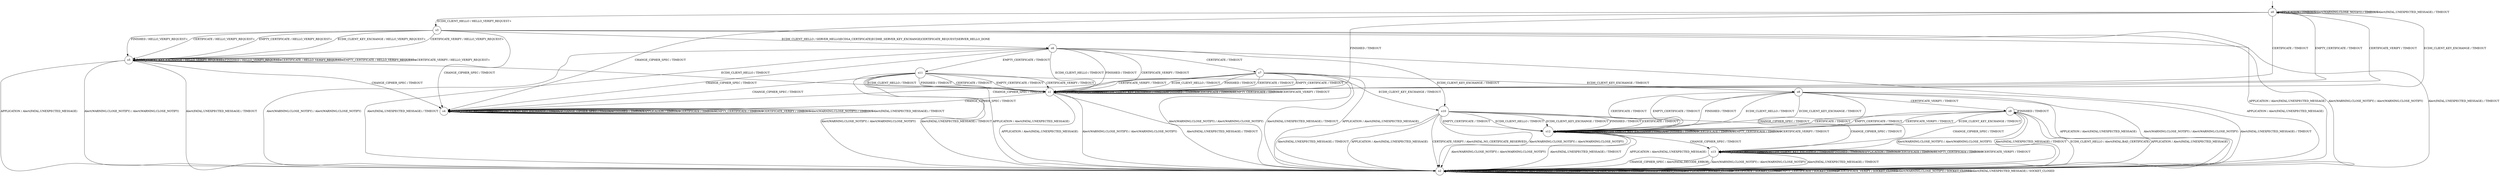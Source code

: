digraph g {

	s0 [shape="circle" label="s0"];
	s1 [shape="circle" label="s1"];
	s2 [shape="circle" label="s2"];
	s3 [shape="circle" label="s3"];
	s4 [shape="circle" label="s4"];
	s5 [shape="circle" label="s5"];
	s6 [shape="circle" label="s6"];
	s7 [shape="circle" label="s7"];
	s8 [shape="circle" label="s8"];
	s9 [shape="circle" label="s9"];
	s10 [shape="circle" label="s10"];
	s11 [shape="circle" label="s11"];
	s12 [shape="circle" label="s12"];
	s13 [shape="circle" label="s13"];
	s0 -> s3 [label="ECDH_CLIENT_HELLO / HELLO_VERIFY_REQUEST+"];
	s0 -> s1 [label="ECDH_CLIENT_KEY_EXCHANGE / TIMEOUT"];
	s0 -> s4 [label="CHANGE_CIPHER_SPEC / TIMEOUT"];
	s0 -> s1 [label="FINISHED / TIMEOUT"];
	s0 -> s0 [label="APPLICATION / TIMEOUT"];
	s0 -> s1 [label="CERTIFICATE / TIMEOUT"];
	s0 -> s1 [label="EMPTY_CERTIFICATE / TIMEOUT"];
	s0 -> s1 [label="CERTIFICATE_VERIFY / TIMEOUT"];
	s0 -> s0 [label="Alert(WARNING,CLOSE_NOTIFY) / TIMEOUT"];
	s0 -> s0 [label="Alert(FATAL,UNEXPECTED_MESSAGE) / TIMEOUT"];
	s1 -> s1 [label="ECDH_CLIENT_HELLO / TIMEOUT"];
	s1 -> s1 [label="ECDH_CLIENT_KEY_EXCHANGE / TIMEOUT"];
	s1 -> s4 [label="CHANGE_CIPHER_SPEC / TIMEOUT"];
	s1 -> s1 [label="FINISHED / TIMEOUT"];
	s1 -> s2 [label="APPLICATION / Alert(FATAL,UNEXPECTED_MESSAGE)"];
	s1 -> s1 [label="CERTIFICATE / TIMEOUT"];
	s1 -> s1 [label="EMPTY_CERTIFICATE / TIMEOUT"];
	s1 -> s1 [label="CERTIFICATE_VERIFY / TIMEOUT"];
	s1 -> s2 [label="Alert(WARNING,CLOSE_NOTIFY) / Alert(WARNING,CLOSE_NOTIFY)"];
	s1 -> s2 [label="Alert(FATAL,UNEXPECTED_MESSAGE) / TIMEOUT"];
	s2 -> s2 [label="ECDH_CLIENT_HELLO / SOCKET_CLOSED"];
	s2 -> s2 [label="ECDH_CLIENT_KEY_EXCHANGE / SOCKET_CLOSED"];
	s2 -> s2 [label="CHANGE_CIPHER_SPEC / SOCKET_CLOSED"];
	s2 -> s2 [label="FINISHED / SOCKET_CLOSED"];
	s2 -> s2 [label="APPLICATION / SOCKET_CLOSED"];
	s2 -> s2 [label="CERTIFICATE / SOCKET_CLOSED"];
	s2 -> s2 [label="EMPTY_CERTIFICATE / SOCKET_CLOSED"];
	s2 -> s2 [label="CERTIFICATE_VERIFY / SOCKET_CLOSED"];
	s2 -> s2 [label="Alert(WARNING,CLOSE_NOTIFY) / SOCKET_CLOSED"];
	s2 -> s2 [label="Alert(FATAL,UNEXPECTED_MESSAGE) / SOCKET_CLOSED"];
	s3 -> s6 [label="ECDH_CLIENT_HELLO / SERVER_HELLO|ECDSA_CERTIFICATE|ECDHE_SERVER_KEY_EXCHANGE|CERTIFICATE_REQUEST|SERVER_HELLO_DONE"];
	s3 -> s5 [label="ECDH_CLIENT_KEY_EXCHANGE / HELLO_VERIFY_REQUEST+"];
	s3 -> s4 [label="CHANGE_CIPHER_SPEC / TIMEOUT"];
	s3 -> s5 [label="FINISHED / HELLO_VERIFY_REQUEST+"];
	s3 -> s2 [label="APPLICATION / Alert(FATAL,UNEXPECTED_MESSAGE)"];
	s3 -> s5 [label="CERTIFICATE / HELLO_VERIFY_REQUEST+"];
	s3 -> s5 [label="EMPTY_CERTIFICATE / HELLO_VERIFY_REQUEST+"];
	s3 -> s5 [label="CERTIFICATE_VERIFY / HELLO_VERIFY_REQUEST+"];
	s3 -> s2 [label="Alert(WARNING,CLOSE_NOTIFY) / Alert(WARNING,CLOSE_NOTIFY)"];
	s3 -> s2 [label="Alert(FATAL,UNEXPECTED_MESSAGE) / TIMEOUT"];
	s4 -> s4 [label="ECDH_CLIENT_HELLO / TIMEOUT"];
	s4 -> s4 [label="ECDH_CLIENT_KEY_EXCHANGE / TIMEOUT"];
	s4 -> s4 [label="CHANGE_CIPHER_SPEC / TIMEOUT"];
	s4 -> s4 [label="FINISHED / TIMEOUT"];
	s4 -> s4 [label="APPLICATION / TIMEOUT"];
	s4 -> s4 [label="CERTIFICATE / TIMEOUT"];
	s4 -> s4 [label="EMPTY_CERTIFICATE / TIMEOUT"];
	s4 -> s4 [label="CERTIFICATE_VERIFY / TIMEOUT"];
	s4 -> s4 [label="Alert(WARNING,CLOSE_NOTIFY) / TIMEOUT"];
	s4 -> s4 [label="Alert(FATAL,UNEXPECTED_MESSAGE) / TIMEOUT"];
	s5 -> s1 [label="ECDH_CLIENT_HELLO / TIMEOUT"];
	s5 -> s5 [label="ECDH_CLIENT_KEY_EXCHANGE / HELLO_VERIFY_REQUEST+"];
	s5 -> s4 [label="CHANGE_CIPHER_SPEC / TIMEOUT"];
	s5 -> s5 [label="FINISHED / HELLO_VERIFY_REQUEST+"];
	s5 -> s2 [label="APPLICATION / Alert(FATAL,UNEXPECTED_MESSAGE)"];
	s5 -> s5 [label="CERTIFICATE / HELLO_VERIFY_REQUEST+"];
	s5 -> s5 [label="EMPTY_CERTIFICATE / HELLO_VERIFY_REQUEST+"];
	s5 -> s5 [label="CERTIFICATE_VERIFY / HELLO_VERIFY_REQUEST+"];
	s5 -> s2 [label="Alert(WARNING,CLOSE_NOTIFY) / Alert(WARNING,CLOSE_NOTIFY)"];
	s5 -> s2 [label="Alert(FATAL,UNEXPECTED_MESSAGE) / TIMEOUT"];
	s6 -> s1 [label="ECDH_CLIENT_HELLO / TIMEOUT"];
	s6 -> s10 [label="ECDH_CLIENT_KEY_EXCHANGE / TIMEOUT"];
	s6 -> s4 [label="CHANGE_CIPHER_SPEC / TIMEOUT"];
	s6 -> s1 [label="FINISHED / TIMEOUT"];
	s6 -> s2 [label="APPLICATION / Alert(FATAL,UNEXPECTED_MESSAGE)"];
	s6 -> s7 [label="CERTIFICATE / TIMEOUT"];
	s6 -> s11 [label="EMPTY_CERTIFICATE / TIMEOUT"];
	s6 -> s1 [label="CERTIFICATE_VERIFY / TIMEOUT"];
	s6 -> s2 [label="Alert(WARNING,CLOSE_NOTIFY) / Alert(WARNING,CLOSE_NOTIFY)"];
	s6 -> s2 [label="Alert(FATAL,UNEXPECTED_MESSAGE) / TIMEOUT"];
	s7 -> s1 [label="ECDH_CLIENT_HELLO / TIMEOUT"];
	s7 -> s8 [label="ECDH_CLIENT_KEY_EXCHANGE / TIMEOUT"];
	s7 -> s4 [label="CHANGE_CIPHER_SPEC / TIMEOUT"];
	s7 -> s1 [label="FINISHED / TIMEOUT"];
	s7 -> s2 [label="APPLICATION / Alert(FATAL,UNEXPECTED_MESSAGE)"];
	s7 -> s1 [label="CERTIFICATE / TIMEOUT"];
	s7 -> s1 [label="EMPTY_CERTIFICATE / TIMEOUT"];
	s7 -> s1 [label="CERTIFICATE_VERIFY / TIMEOUT"];
	s7 -> s2 [label="Alert(WARNING,CLOSE_NOTIFY) / Alert(WARNING,CLOSE_NOTIFY)"];
	s7 -> s2 [label="Alert(FATAL,UNEXPECTED_MESSAGE) / TIMEOUT"];
	s8 -> s12 [label="ECDH_CLIENT_HELLO / TIMEOUT"];
	s8 -> s12 [label="ECDH_CLIENT_KEY_EXCHANGE / TIMEOUT"];
	s8 -> s13 [label="CHANGE_CIPHER_SPEC / TIMEOUT"];
	s8 -> s12 [label="FINISHED / TIMEOUT"];
	s8 -> s2 [label="APPLICATION / Alert(FATAL,UNEXPECTED_MESSAGE)"];
	s8 -> s12 [label="CERTIFICATE / TIMEOUT"];
	s8 -> s12 [label="EMPTY_CERTIFICATE / TIMEOUT"];
	s8 -> s9 [label="CERTIFICATE_VERIFY / TIMEOUT"];
	s8 -> s2 [label="Alert(WARNING,CLOSE_NOTIFY) / Alert(WARNING,CLOSE_NOTIFY)"];
	s8 -> s2 [label="Alert(FATAL,UNEXPECTED_MESSAGE) / TIMEOUT"];
	s9 -> s2 [label="ECDH_CLIENT_HELLO / Alert(FATAL,BAD_CERTIFICATE)"];
	s9 -> s12 [label="ECDH_CLIENT_KEY_EXCHANGE / TIMEOUT"];
	s9 -> s13 [label="CHANGE_CIPHER_SPEC / TIMEOUT"];
	s9 -> s9 [label="FINISHED / TIMEOUT"];
	s9 -> s2 [label="APPLICATION / Alert(FATAL,UNEXPECTED_MESSAGE)"];
	s9 -> s12 [label="CERTIFICATE / TIMEOUT"];
	s9 -> s12 [label="EMPTY_CERTIFICATE / TIMEOUT"];
	s9 -> s12 [label="CERTIFICATE_VERIFY / TIMEOUT"];
	s9 -> s2 [label="Alert(WARNING,CLOSE_NOTIFY) / Alert(WARNING,CLOSE_NOTIFY)"];
	s9 -> s2 [label="Alert(FATAL,UNEXPECTED_MESSAGE) / TIMEOUT"];
	s10 -> s12 [label="ECDH_CLIENT_HELLO / TIMEOUT"];
	s10 -> s12 [label="ECDH_CLIENT_KEY_EXCHANGE / TIMEOUT"];
	s10 -> s13 [label="CHANGE_CIPHER_SPEC / TIMEOUT"];
	s10 -> s12 [label="FINISHED / TIMEOUT"];
	s10 -> s2 [label="APPLICATION / Alert(FATAL,UNEXPECTED_MESSAGE)"];
	s10 -> s12 [label="CERTIFICATE / TIMEOUT"];
	s10 -> s12 [label="EMPTY_CERTIFICATE / TIMEOUT"];
	s10 -> s2 [label="CERTIFICATE_VERIFY / Alert(FATAL,NO_CERTIFICATE_RESERVED)"];
	s10 -> s2 [label="Alert(WARNING,CLOSE_NOTIFY) / Alert(WARNING,CLOSE_NOTIFY)"];
	s10 -> s2 [label="Alert(FATAL,UNEXPECTED_MESSAGE) / TIMEOUT"];
	s11 -> s1 [label="ECDH_CLIENT_HELLO / TIMEOUT"];
	s11 -> s10 [label="ECDH_CLIENT_KEY_EXCHANGE / TIMEOUT"];
	s11 -> s4 [label="CHANGE_CIPHER_SPEC / TIMEOUT"];
	s11 -> s1 [label="FINISHED / TIMEOUT"];
	s11 -> s2 [label="APPLICATION / Alert(FATAL,UNEXPECTED_MESSAGE)"];
	s11 -> s1 [label="CERTIFICATE / TIMEOUT"];
	s11 -> s1 [label="EMPTY_CERTIFICATE / TIMEOUT"];
	s11 -> s1 [label="CERTIFICATE_VERIFY / TIMEOUT"];
	s11 -> s2 [label="Alert(WARNING,CLOSE_NOTIFY) / Alert(WARNING,CLOSE_NOTIFY)"];
	s11 -> s2 [label="Alert(FATAL,UNEXPECTED_MESSAGE) / TIMEOUT"];
	s12 -> s12 [label="ECDH_CLIENT_HELLO / TIMEOUT"];
	s12 -> s12 [label="ECDH_CLIENT_KEY_EXCHANGE / TIMEOUT"];
	s12 -> s13 [label="CHANGE_CIPHER_SPEC / TIMEOUT"];
	s12 -> s12 [label="FINISHED / TIMEOUT"];
	s12 -> s2 [label="APPLICATION / Alert(FATAL,UNEXPECTED_MESSAGE)"];
	s12 -> s12 [label="CERTIFICATE / TIMEOUT"];
	s12 -> s12 [label="EMPTY_CERTIFICATE / TIMEOUT"];
	s12 -> s12 [label="CERTIFICATE_VERIFY / TIMEOUT"];
	s12 -> s2 [label="Alert(WARNING,CLOSE_NOTIFY) / Alert(WARNING,CLOSE_NOTIFY)"];
	s12 -> s2 [label="Alert(FATAL,UNEXPECTED_MESSAGE) / TIMEOUT"];
	s13 -> s13 [label="ECDH_CLIENT_HELLO / TIMEOUT"];
	s13 -> s13 [label="ECDH_CLIENT_KEY_EXCHANGE / TIMEOUT"];
	s13 -> s2 [label="CHANGE_CIPHER_SPEC / Alert(FATAL,DECODE_ERROR)"];
	s13 -> s13 [label="FINISHED / TIMEOUT"];
	s13 -> s13 [label="APPLICATION / TIMEOUT"];
	s13 -> s13 [label="CERTIFICATE / TIMEOUT"];
	s13 -> s13 [label="EMPTY_CERTIFICATE / TIMEOUT"];
	s13 -> s13 [label="CERTIFICATE_VERIFY / TIMEOUT"];
	s13 -> s2 [label="Alert(WARNING,CLOSE_NOTIFY) / Alert(WARNING,CLOSE_NOTIFY)"];
	s13 -> s2 [label="Alert(FATAL,UNEXPECTED_MESSAGE) / TIMEOUT"];

__start0 [label="" shape="none" width="0" height="0"];
__start0 -> s0;

}
